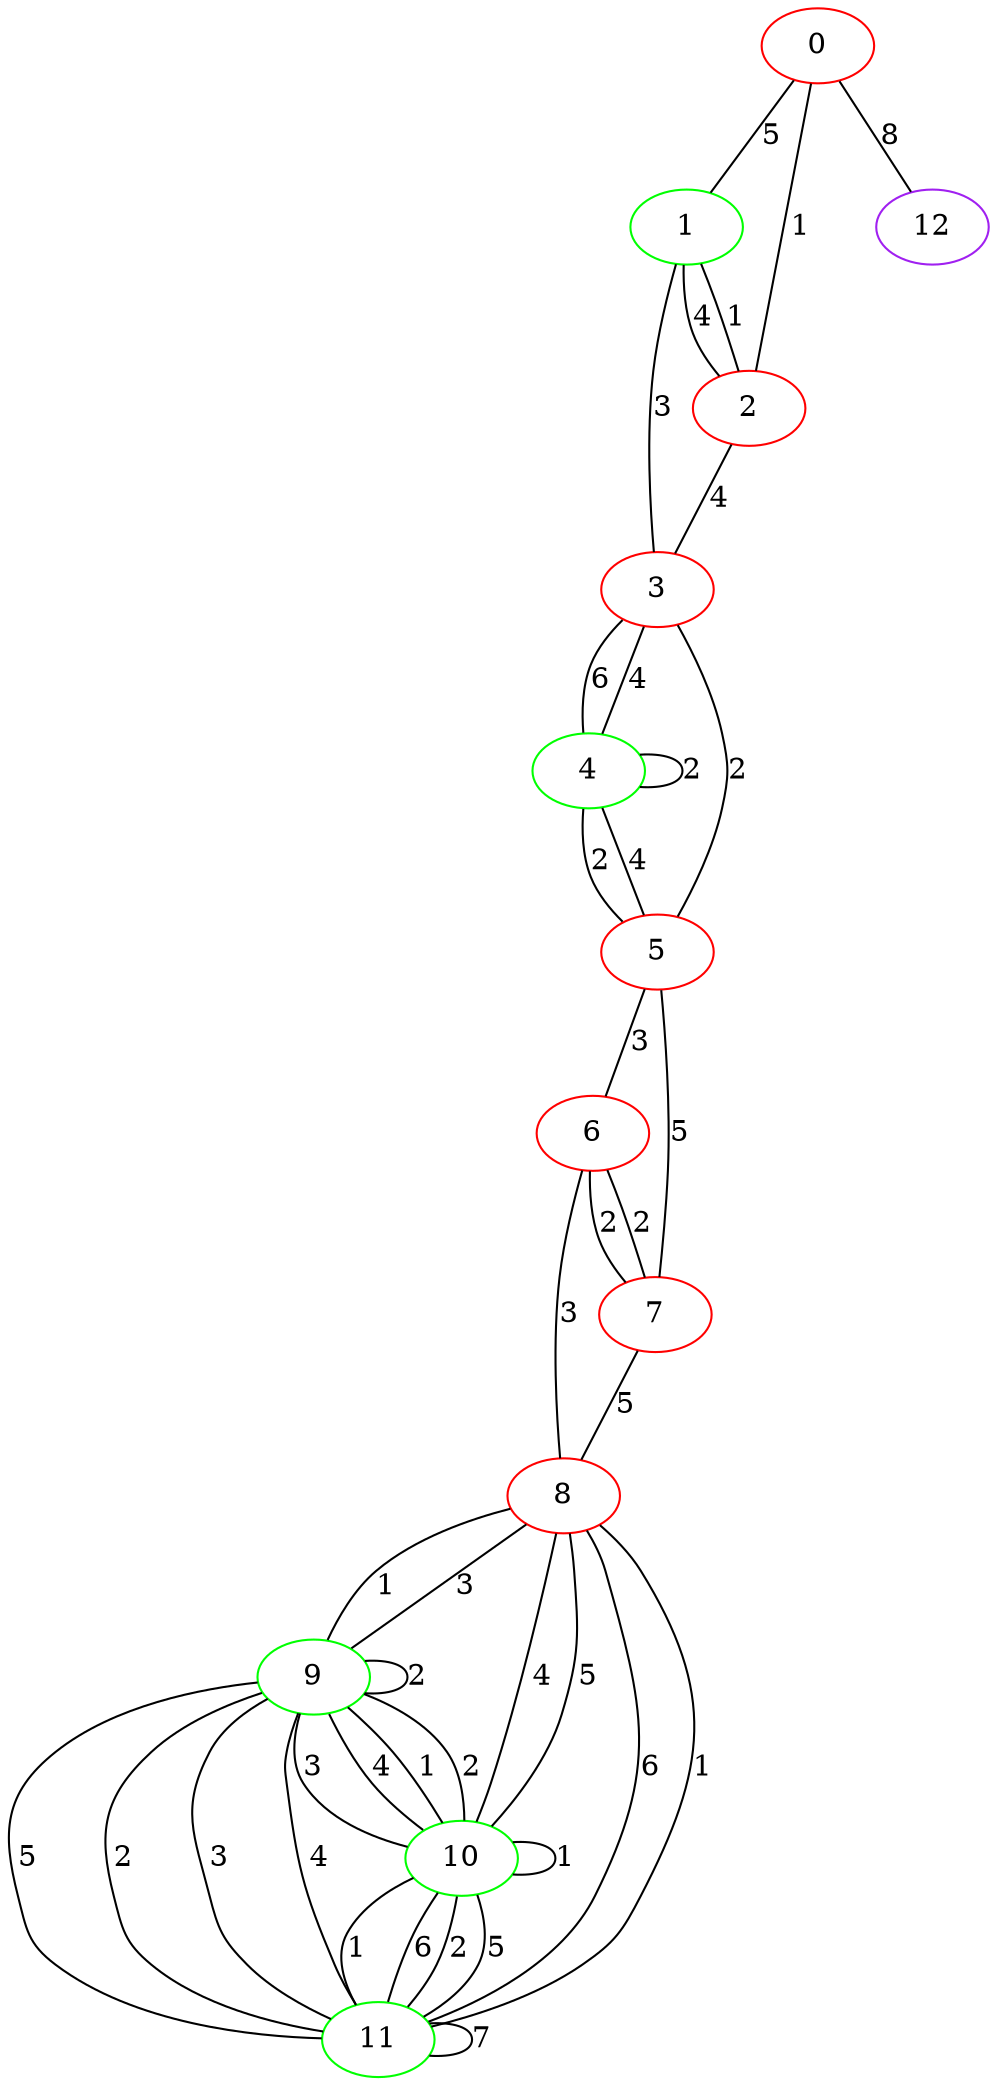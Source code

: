 graph "" {
0 [color=red, weight=1];
1 [color=green, weight=2];
2 [color=red, weight=1];
3 [color=red, weight=1];
4 [color=green, weight=2];
5 [color=red, weight=1];
6 [color=red, weight=1];
7 [color=red, weight=1];
8 [color=red, weight=1];
9 [color=green, weight=2];
10 [color=green, weight=2];
11 [color=green, weight=2];
12 [color=purple, weight=4];
0 -- 1  [key=0, label=5];
0 -- 2  [key=0, label=1];
0 -- 12  [key=0, label=8];
1 -- 2  [key=0, label=1];
1 -- 2  [key=1, label=4];
1 -- 3  [key=0, label=3];
2 -- 3  [key=0, label=4];
3 -- 4  [key=0, label=6];
3 -- 4  [key=1, label=4];
3 -- 5  [key=0, label=2];
4 -- 4  [key=0, label=2];
4 -- 5  [key=0, label=4];
4 -- 5  [key=1, label=2];
5 -- 6  [key=0, label=3];
5 -- 7  [key=0, label=5];
6 -- 8  [key=0, label=3];
6 -- 7  [key=0, label=2];
6 -- 7  [key=1, label=2];
7 -- 8  [key=0, label=5];
8 -- 9  [key=0, label=1];
8 -- 9  [key=1, label=3];
8 -- 10  [key=0, label=4];
8 -- 10  [key=1, label=5];
8 -- 11  [key=0, label=6];
8 -- 11  [key=1, label=1];
9 -- 9  [key=0, label=2];
9 -- 10  [key=0, label=3];
9 -- 10  [key=1, label=4];
9 -- 10  [key=2, label=1];
9 -- 10  [key=3, label=2];
9 -- 11  [key=0, label=5];
9 -- 11  [key=1, label=2];
9 -- 11  [key=2, label=3];
9 -- 11  [key=3, label=4];
10 -- 10  [key=0, label=1];
10 -- 11  [key=0, label=2];
10 -- 11  [key=1, label=5];
10 -- 11  [key=2, label=1];
10 -- 11  [key=3, label=6];
11 -- 11  [key=0, label=7];
}
